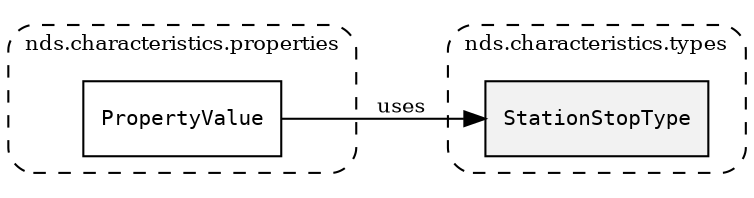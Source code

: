 /**
 * This dot file creates symbol collaboration diagram for StationStopType.
 */
digraph ZSERIO
{
    node [shape=box, fontsize=10];
    rankdir="LR";
    fontsize=10;
    tooltip="StationStopType collaboration diagram";

    subgraph "cluster_nds.characteristics.types"
    {
        style="dashed, rounded";
        label="nds.characteristics.types";
        tooltip="Package nds.characteristics.types";
        href="../../../content/packages/nds.characteristics.types.html#Package-nds-characteristics-types";
        target="_parent";

        "StationStopType" [style="filled", fillcolor="#0000000D", target="_parent", label=<<font face="monospace"><table align="center" border="0" cellspacing="0" cellpadding="0"><tr><td href="../../../content/packages/nds.characteristics.types.html#Enum-StationStopType" title="Enum defined in nds.characteristics.types">StationStopType</td></tr></table></font>>];
    }

    subgraph "cluster_nds.characteristics.properties"
    {
        style="dashed, rounded";
        label="nds.characteristics.properties";
        tooltip="Package nds.characteristics.properties";
        href="../../../content/packages/nds.characteristics.properties.html#Package-nds-characteristics-properties";
        target="_parent";

        "PropertyValue" [target="_parent", label=<<font face="monospace"><table align="center" border="0" cellspacing="0" cellpadding="0"><tr><td href="../../../content/packages/nds.characteristics.properties.html#Choice-PropertyValue" title="Choice defined in nds.characteristics.properties">PropertyValue</td></tr></table></font>>];
    }

    "PropertyValue" -> "StationStopType" [label="uses", fontsize=10];
}
